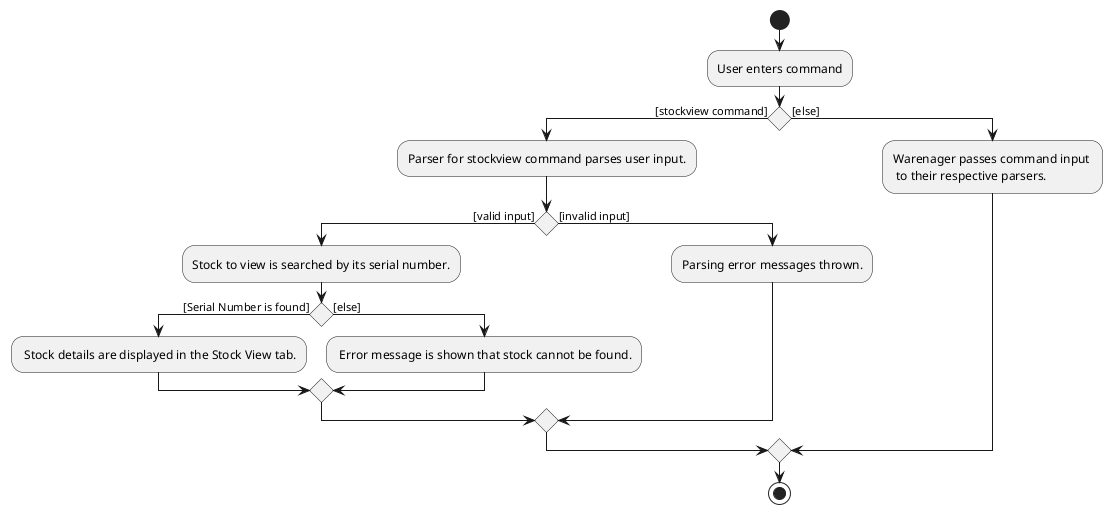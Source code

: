 @startuml
start
:User enters command;

'Since the beta syntax does not support placing the condition outside the
'diamond we place it as the true branch instead.

if () then ([stockview command])
    :Parser for stockview command parses user input.;
    if () then ([valid input])
        :Stock to view is searched by its serial number.;
        if () then ([Serial Number is found])
            : Stock details are displayed in the Stock View tab.;
        else([else])
            : Error message is shown that stock cannot be found.;
        endif
    else ([invalid input])
        :Parsing error messages thrown.;
    endif
else ([else])
    :Warenager passes command input \n to their respective parsers.;

endif
stop
@enduml
